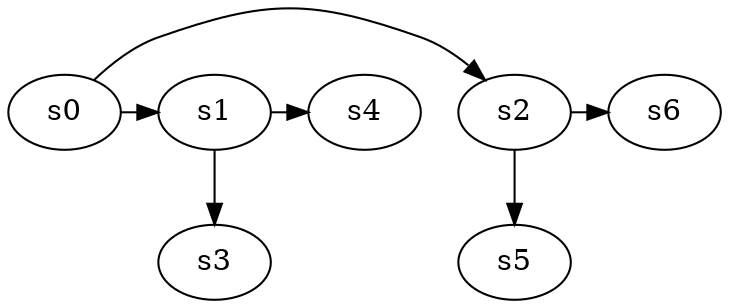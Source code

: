 digraph game_0222_branch_3_2 {
    s0 [name="s0", player=1, target=1];
    s1 [name="s1", player=1, target=1];
    s2 [name="s2", player=1];
    s3 [name="s3", player=0];
    s4 [name="s4", player=0];
    s5 [name="s5", player=0, target=1];
    s6 [name="s6", player=1, target=1];

    s0 -> s1 [constraint="time % 6 == 4"];
    s0 -> s2 [constraint="time == 8"];
    s1 -> s3;
    s1 -> s4 [constraint="!(time % 3 == 0)"];
    s2 -> s5;
    s2 -> s6 [constraint="!(time % 4 == 0)"];
}
